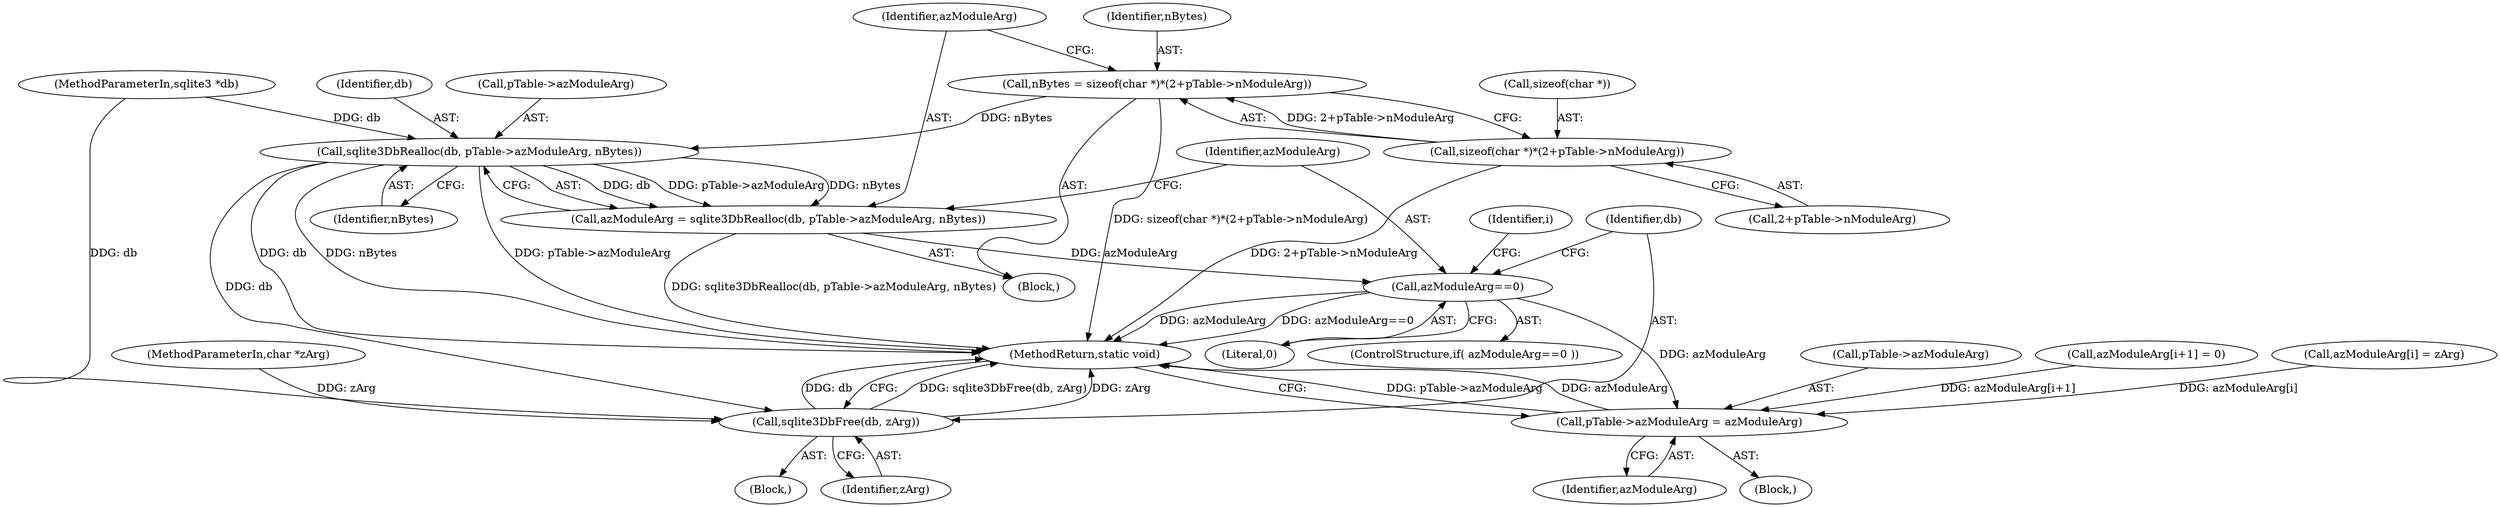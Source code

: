 digraph "1_Chrome_517ac71c9ee27f856f9becde8abea7d1604af9d4_0@API" {
"1000106" [label="(Call,nBytes = sizeof(char *)*(2+pTable->nModuleArg))"];
"1000108" [label="(Call,sizeof(char *)*(2+pTable->nModuleArg))"];
"1000119" [label="(Call,sqlite3DbRealloc(db, pTable->azModuleArg, nBytes))"];
"1000117" [label="(Call,azModuleArg = sqlite3DbRealloc(db, pTable->azModuleArg, nBytes))"];
"1000126" [label="(Call,azModuleArg==0)"];
"1000154" [label="(Call,pTable->azModuleArg = azModuleArg)"];
"1000130" [label="(Call,sqlite3DbFree(db, zArg))"];
"1000125" [label="(ControlStructure,if( azModuleArg==0 ))"];
"1000159" [label="(MethodReturn,static void)"];
"1000104" [label="(Block,)"];
"1000155" [label="(Call,pTable->azModuleArg)"];
"1000127" [label="(Identifier,azModuleArg)"];
"1000158" [label="(Identifier,azModuleArg)"];
"1000154" [label="(Call,pTable->azModuleArg = azModuleArg)"];
"1000106" [label="(Call,nBytes = sizeof(char *)*(2+pTable->nModuleArg))"];
"1000129" [label="(Block,)"];
"1000103" [label="(MethodParameterIn,char *zArg)"];
"1000109" [label="(Call,sizeof(char *))"];
"1000126" [label="(Call,azModuleArg==0)"];
"1000119" [label="(Call,sqlite3DbRealloc(db, pTable->azModuleArg, nBytes))"];
"1000124" [label="(Identifier,nBytes)"];
"1000147" [label="(Call,azModuleArg[i+1] = 0)"];
"1000117" [label="(Call,azModuleArg = sqlite3DbRealloc(db, pTable->azModuleArg, nBytes))"];
"1000142" [label="(Call,azModuleArg[i] = zArg)"];
"1000107" [label="(Identifier,nBytes)"];
"1000130" [label="(Call,sqlite3DbFree(db, zArg))"];
"1000120" [label="(Identifier,db)"];
"1000108" [label="(Call,sizeof(char *)*(2+pTable->nModuleArg))"];
"1000131" [label="(Identifier,db)"];
"1000134" [label="(Block,)"];
"1000121" [label="(Call,pTable->azModuleArg)"];
"1000132" [label="(Identifier,zArg)"];
"1000128" [label="(Literal,0)"];
"1000101" [label="(MethodParameterIn,sqlite3 *db)"];
"1000111" [label="(Call,2+pTable->nModuleArg)"];
"1000118" [label="(Identifier,azModuleArg)"];
"1000137" [label="(Identifier,i)"];
"1000106" -> "1000104"  [label="AST: "];
"1000106" -> "1000108"  [label="CFG: "];
"1000107" -> "1000106"  [label="AST: "];
"1000108" -> "1000106"  [label="AST: "];
"1000118" -> "1000106"  [label="CFG: "];
"1000106" -> "1000159"  [label="DDG: sizeof(char *)*(2+pTable->nModuleArg)"];
"1000108" -> "1000106"  [label="DDG: 2+pTable->nModuleArg"];
"1000106" -> "1000119"  [label="DDG: nBytes"];
"1000108" -> "1000111"  [label="CFG: "];
"1000109" -> "1000108"  [label="AST: "];
"1000111" -> "1000108"  [label="AST: "];
"1000108" -> "1000159"  [label="DDG: 2+pTable->nModuleArg"];
"1000119" -> "1000117"  [label="AST: "];
"1000119" -> "1000124"  [label="CFG: "];
"1000120" -> "1000119"  [label="AST: "];
"1000121" -> "1000119"  [label="AST: "];
"1000124" -> "1000119"  [label="AST: "];
"1000117" -> "1000119"  [label="CFG: "];
"1000119" -> "1000159"  [label="DDG: pTable->azModuleArg"];
"1000119" -> "1000159"  [label="DDG: db"];
"1000119" -> "1000159"  [label="DDG: nBytes"];
"1000119" -> "1000117"  [label="DDG: db"];
"1000119" -> "1000117"  [label="DDG: pTable->azModuleArg"];
"1000119" -> "1000117"  [label="DDG: nBytes"];
"1000101" -> "1000119"  [label="DDG: db"];
"1000119" -> "1000130"  [label="DDG: db"];
"1000117" -> "1000104"  [label="AST: "];
"1000118" -> "1000117"  [label="AST: "];
"1000127" -> "1000117"  [label="CFG: "];
"1000117" -> "1000159"  [label="DDG: sqlite3DbRealloc(db, pTable->azModuleArg, nBytes)"];
"1000117" -> "1000126"  [label="DDG: azModuleArg"];
"1000126" -> "1000125"  [label="AST: "];
"1000126" -> "1000128"  [label="CFG: "];
"1000127" -> "1000126"  [label="AST: "];
"1000128" -> "1000126"  [label="AST: "];
"1000131" -> "1000126"  [label="CFG: "];
"1000137" -> "1000126"  [label="CFG: "];
"1000126" -> "1000159"  [label="DDG: azModuleArg"];
"1000126" -> "1000159"  [label="DDG: azModuleArg==0"];
"1000126" -> "1000154"  [label="DDG: azModuleArg"];
"1000154" -> "1000134"  [label="AST: "];
"1000154" -> "1000158"  [label="CFG: "];
"1000155" -> "1000154"  [label="AST: "];
"1000158" -> "1000154"  [label="AST: "];
"1000159" -> "1000154"  [label="CFG: "];
"1000154" -> "1000159"  [label="DDG: pTable->azModuleArg"];
"1000154" -> "1000159"  [label="DDG: azModuleArg"];
"1000147" -> "1000154"  [label="DDG: azModuleArg[i+1]"];
"1000142" -> "1000154"  [label="DDG: azModuleArg[i]"];
"1000130" -> "1000129"  [label="AST: "];
"1000130" -> "1000132"  [label="CFG: "];
"1000131" -> "1000130"  [label="AST: "];
"1000132" -> "1000130"  [label="AST: "];
"1000159" -> "1000130"  [label="CFG: "];
"1000130" -> "1000159"  [label="DDG: sqlite3DbFree(db, zArg)"];
"1000130" -> "1000159"  [label="DDG: zArg"];
"1000130" -> "1000159"  [label="DDG: db"];
"1000101" -> "1000130"  [label="DDG: db"];
"1000103" -> "1000130"  [label="DDG: zArg"];
}
